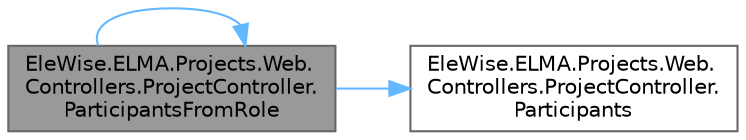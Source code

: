 digraph "EleWise.ELMA.Projects.Web.Controllers.ProjectController.ParticipantsFromRole"
{
 // LATEX_PDF_SIZE
  bgcolor="transparent";
  edge [fontname=Helvetica,fontsize=10,labelfontname=Helvetica,labelfontsize=10];
  node [fontname=Helvetica,fontsize=10,shape=box,height=0.2,width=0.4];
  rankdir="LR";
  Node1 [id="Node000001",label="EleWise.ELMA.Projects.Web.\lControllers.ProjectController.\lParticipantsFromRole",height=0.2,width=0.4,color="gray40", fillcolor="grey60", style="filled", fontcolor="black",tooltip="Список пользователей для роли проекта"];
  Node1 -> Node2 [id="edge1_Node000001_Node000002",color="steelblue1",style="solid",tooltip=" "];
  Node2 [id="Node000002",label="EleWise.ELMA.Projects.Web.\lControllers.ProjectController.\lParticipants",height=0.2,width=0.4,color="grey40", fillcolor="white", style="filled",URL="$class_ele_wise_1_1_e_l_m_a_1_1_projects_1_1_web_1_1_controllers_1_1_project_controller.html#a93645fdad791d581a5eb11a21d938270",tooltip="Возвращает список участников проекта, сгруппированных по проектным ролям."];
  Node1 -> Node1 [id="edge2_Node000001_Node000001",color="steelblue1",style="solid",tooltip=" "];
}
